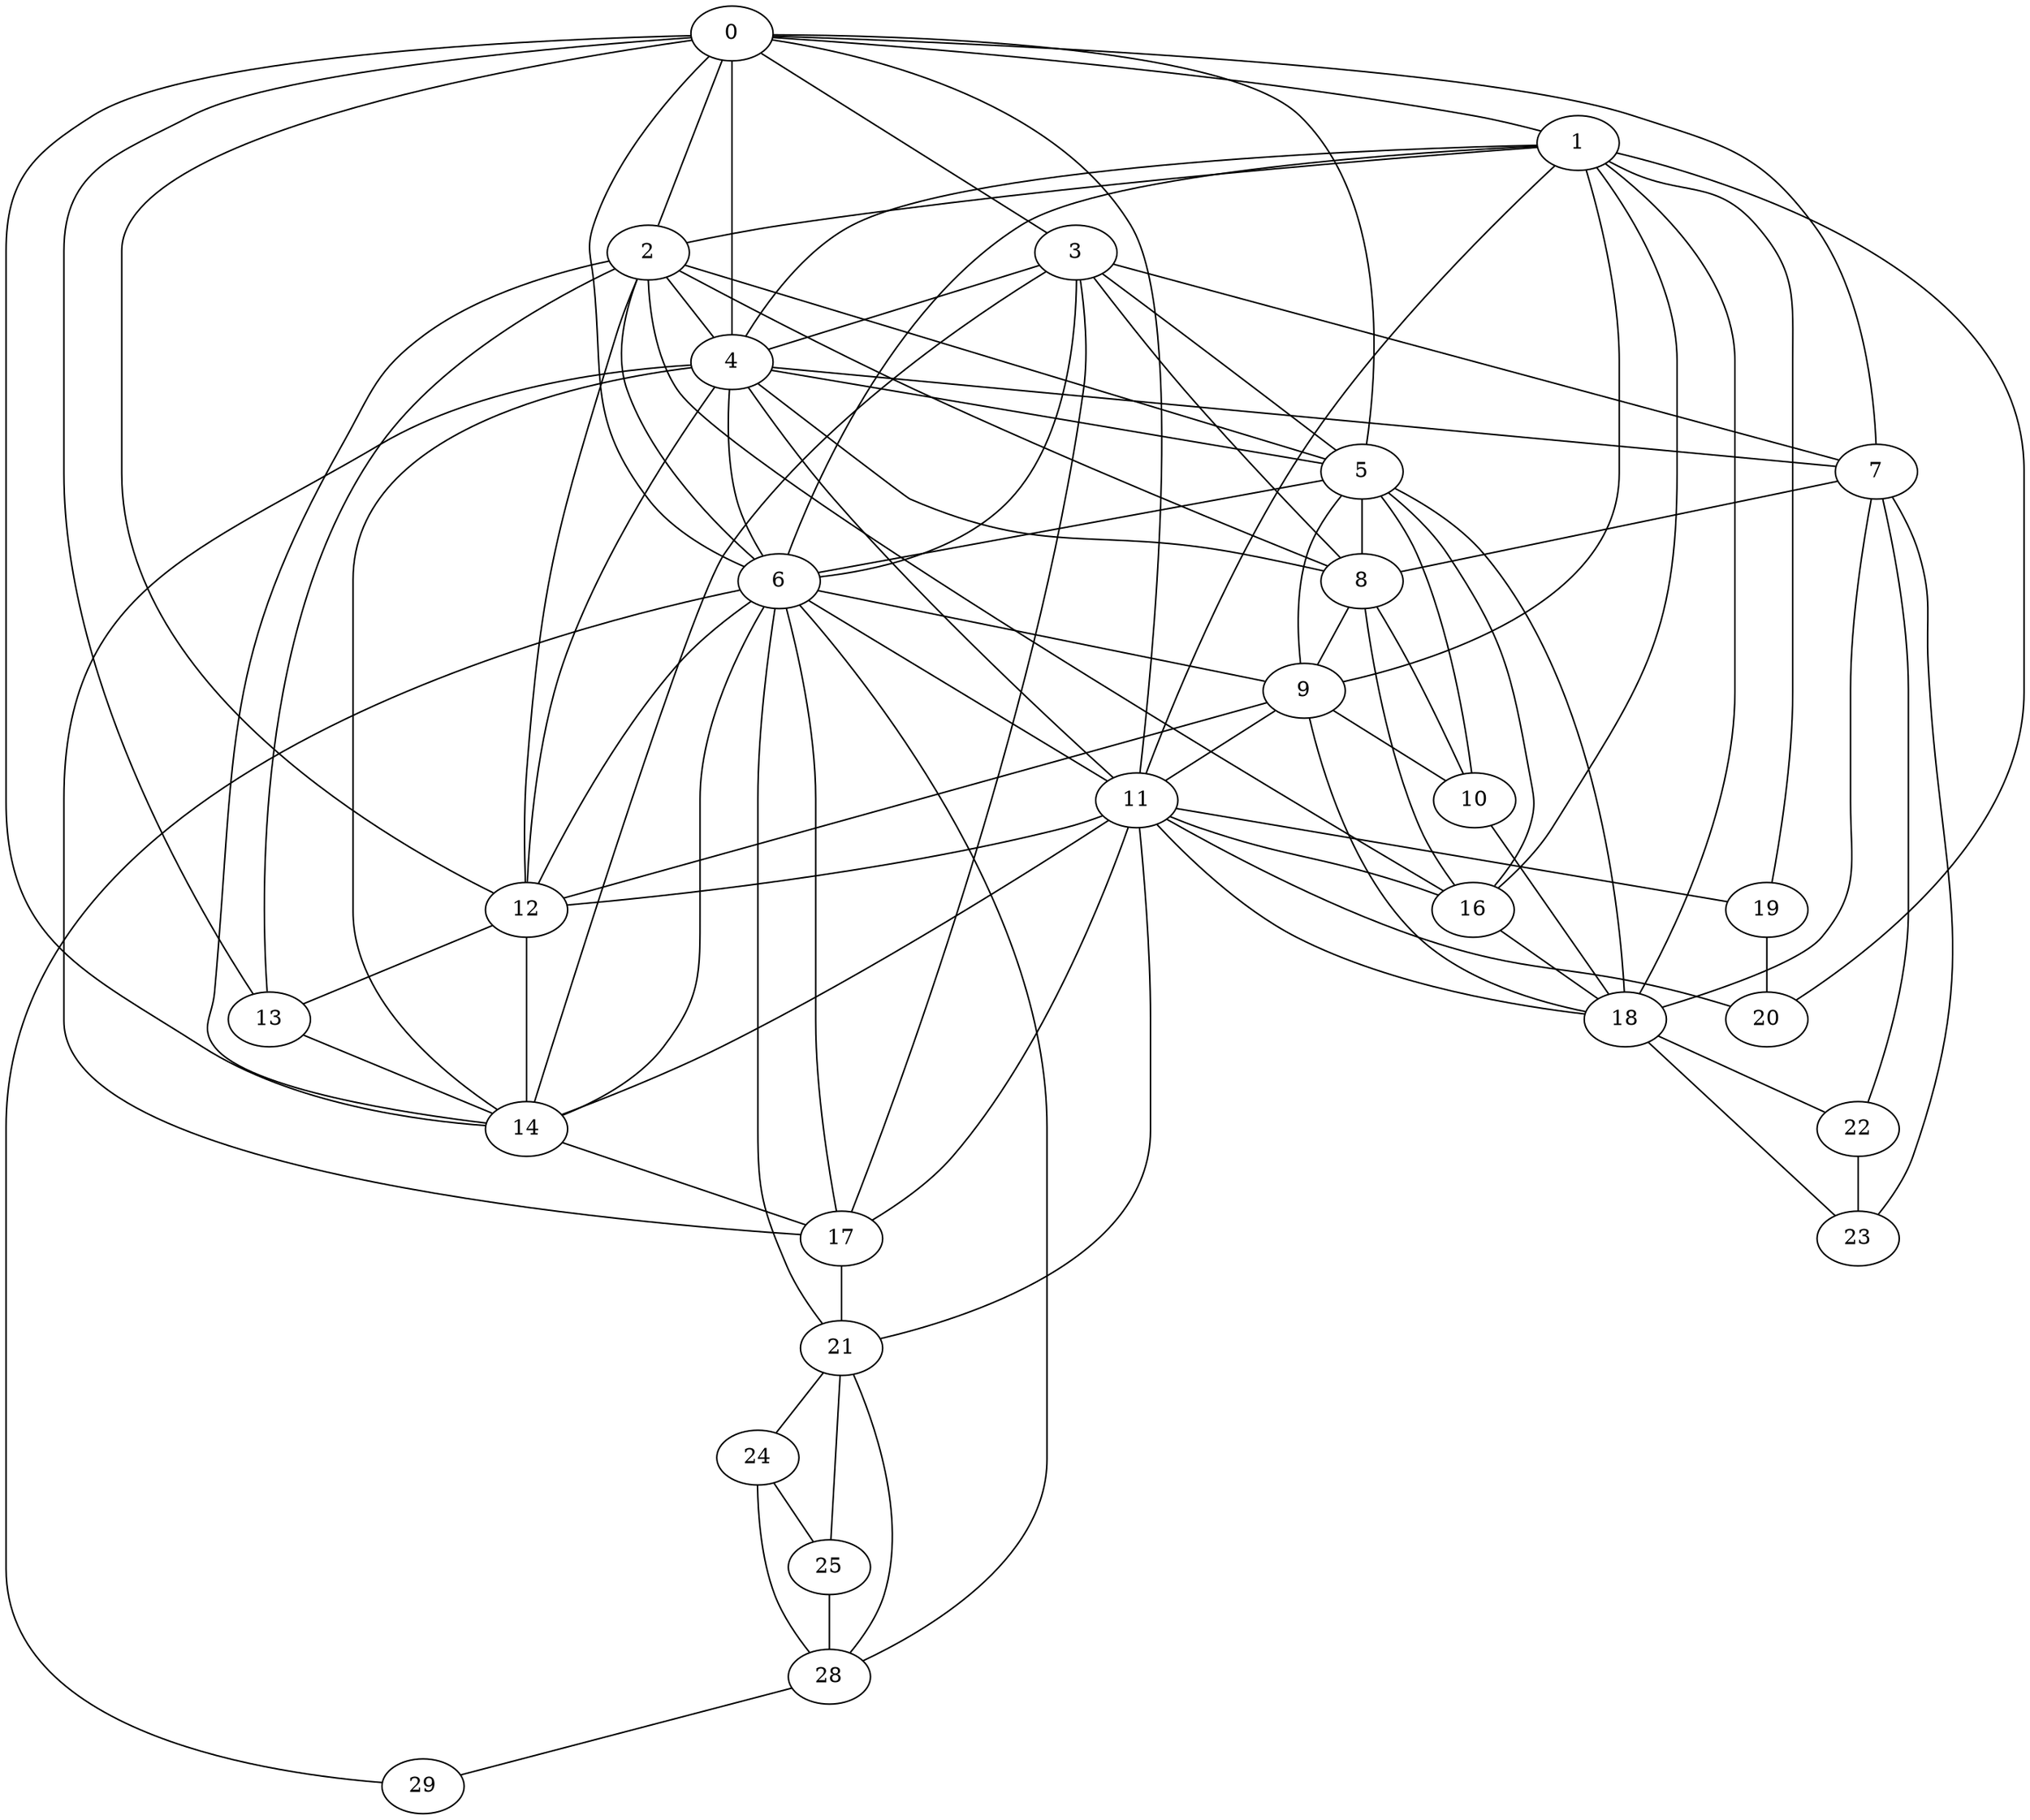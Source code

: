 graph G {
   8 -- 10
   8 -- 9
   8 -- 16
   0 -- 11
   0 -- 3
   0 -- 2
   0 -- 1
   0 -- 12
   0 -- 4
   0 -- 5
   0 -- 6
   0 -- 7
   0 -- 13
   0 -- 14
   1 -- 4
   1 -- 16
   1 -- 18
   1 -- 2
   1 -- 6
   1 -- 9
   1 -- 19
   1 -- 11
   1 -- 20
   2 -- 8
   2 -- 12
   2 -- 4
   2 -- 13
   2 -- 5
   2 -- 14
   2 -- 6
   2 -- 16
   3 -- 8
   3 -- 5
   3 -- 4
   3 -- 14
   3 -- 6
   3 -- 7
   3 -- 17
   4 -- 8
   4 -- 11
   4 -- 5
   4 -- 6
   4 -- 7
   4 -- 14
   4 -- 12
   4 -- 17
   5 -- 6
   5 -- 10
   5 -- 16
   5 -- 8
   5 -- 9
   5 -- 18
   6 -- 11
   6 -- 12
   6 -- 9
   6 -- 14
   6 -- 21
   6 -- 17
   6 -- 29
   6 -- 28
   7 -- 8
   7 -- 22
   7 -- 23
   7 -- 18
   9 -- 18
   9 -- 10
   9 -- 11
   9 -- 12
   10 -- 18
   11 -- 12
   11 -- 16
   11 -- 14
   11 -- 18
   11 -- 19
   11 -- 20
   11 -- 21
   11 -- 17
   12 -- 14
   12 -- 13
   13 -- 14
   14 -- 17
   16 -- 18
   17 -- 21
   18 -- 22
   18 -- 23
   19 -- 20
   21 -- 25
   21 -- 28
   21 -- 24
   22 -- 23
   24 -- 28
   24 -- 25
   25 -- 28
   28 -- 29
}
